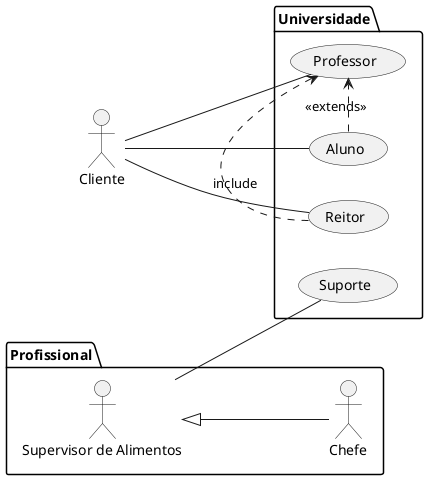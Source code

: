@startuml
left to right direction
actor Cliente as c
package Profissional {
  actor "Supervisor de Alimentos" as sa
  actor Chefe as ch
}
package Universidade {
  usecase "Reitor" as UC1
  usecase "Professor" as UC2
  usecase "Aluno" as UC3
  usecase "Suporte" as UC4
  (UC1) .> (UC2) : include
  (UC3) .> (UC2) : <<extends>>
}
sa -- UC4
c -- UC1
c -- UC2
c -- UC3
sa <|-- ch
@enduml
